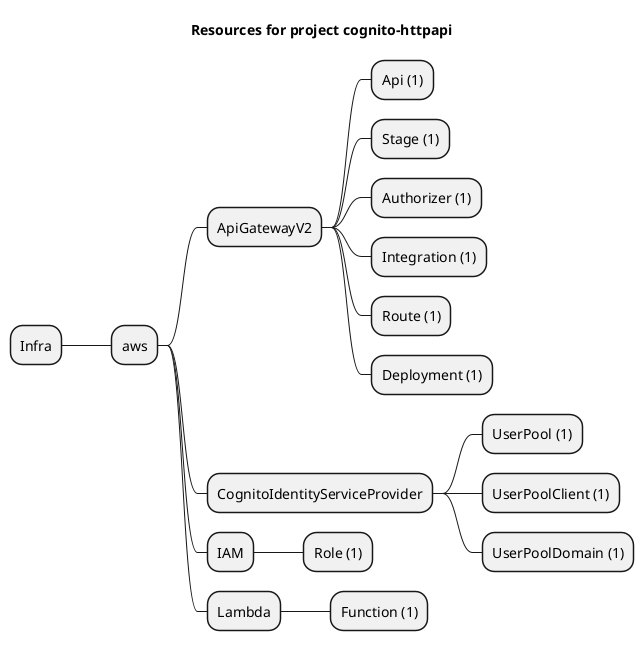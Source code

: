 @startmindmap
title Resources for project cognito-httpapi
skinparam monochrome true
+ Infra
++ aws
+++ ApiGatewayV2
++++ Api (1)
++++ Stage (1)
++++ Authorizer (1)
++++ Integration (1)
++++ Route (1)
++++ Deployment (1)
+++ CognitoIdentityServiceProvider
++++ UserPool (1)
++++ UserPoolClient (1)
++++ UserPoolDomain (1)
+++ IAM
++++ Role (1)
+++ Lambda
++++ Function (1)
@endmindmap